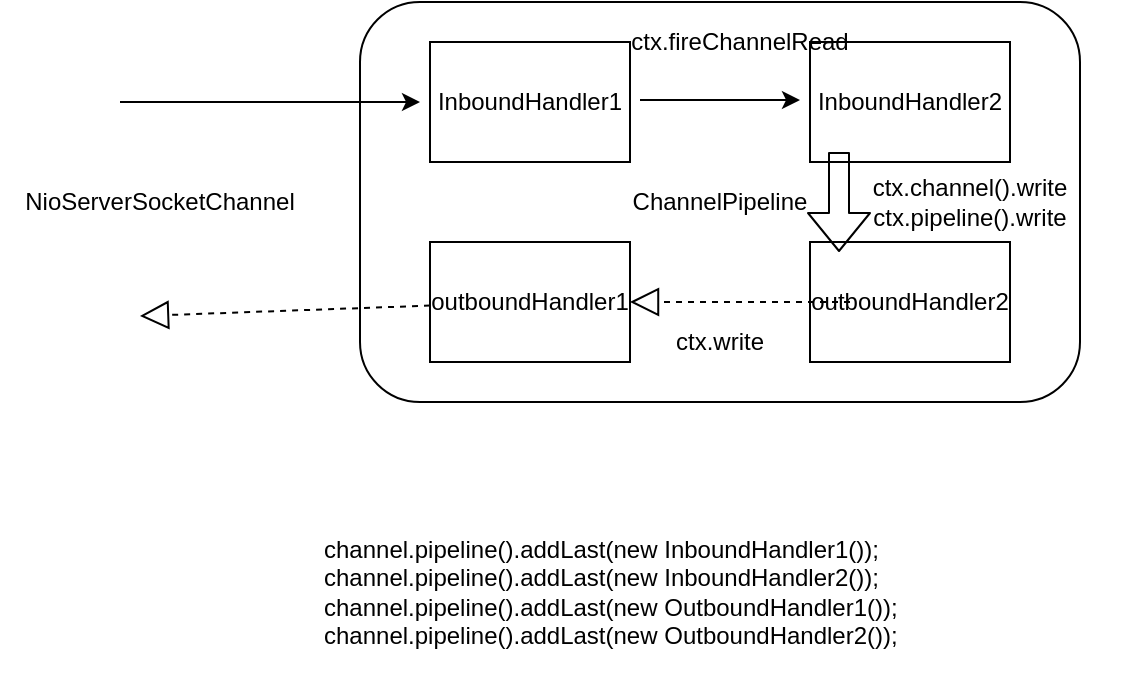 <mxfile version="10.6.1" type="github"><diagram id="fBD2aqZg8Hcns5TgKAdZ" name="第 1 页"><mxGraphModel dx="840" dy="484" grid="1" gridSize="10" guides="1" tooltips="1" connect="1" arrows="1" fold="1" page="1" pageScale="1" pageWidth="827" pageHeight="1169" math="0" shadow="0"><root><mxCell id="0"/><mxCell id="1" parent="0"/><mxCell id="MoPjPCtbB1hGpL0K7FEd-1" value="ChannelPipeline" style="rounded=1;whiteSpace=wrap;html=1;" parent="1" vertex="1"><mxGeometry x="270" y="120" width="360" height="200" as="geometry"/></mxCell><mxCell id="MoPjPCtbB1hGpL0K7FEd-2" value="NioServerSocketChannel" style="text;html=1;strokeColor=none;fillColor=none;align=center;verticalAlign=middle;whiteSpace=wrap;rounded=0;" parent="1" vertex="1"><mxGeometry x="90" y="210" width="160" height="20" as="geometry"/></mxCell><mxCell id="MoPjPCtbB1hGpL0K7FEd-3" value="InboundHandler1" style="rounded=0;whiteSpace=wrap;html=1;" parent="1" vertex="1"><mxGeometry x="305" y="140" width="100" height="60" as="geometry"/></mxCell><mxCell id="MoPjPCtbB1hGpL0K7FEd-4" value="InboundHandler2" style="rounded=0;whiteSpace=wrap;html=1;" parent="1" vertex="1"><mxGeometry x="495" y="140" width="100" height="60" as="geometry"/></mxCell><mxCell id="MoPjPCtbB1hGpL0K7FEd-5" value="outboundHandler1" style="rounded=0;whiteSpace=wrap;html=1;" parent="1" vertex="1"><mxGeometry x="305" y="240" width="100" height="60" as="geometry"/></mxCell><mxCell id="MoPjPCtbB1hGpL0K7FEd-6" value="outboundHandler2" style="rounded=0;whiteSpace=wrap;html=1;" parent="1" vertex="1"><mxGeometry x="495" y="240" width="100" height="60" as="geometry"/></mxCell><mxCell id="MoPjPCtbB1hGpL0K7FEd-7" value="" style="endArrow=classic;html=1;" parent="1" edge="1"><mxGeometry width="50" height="50" relative="1" as="geometry"><mxPoint x="150" y="170" as="sourcePoint"/><mxPoint x="300" y="170" as="targetPoint"/></mxGeometry></mxCell><mxCell id="MoPjPCtbB1hGpL0K7FEd-8" value="" style="endArrow=classic;html=1;" parent="1" edge="1"><mxGeometry width="50" height="50" relative="1" as="geometry"><mxPoint x="410" y="169" as="sourcePoint"/><mxPoint x="490" y="169" as="targetPoint"/></mxGeometry></mxCell><mxCell id="MoPjPCtbB1hGpL0K7FEd-9" value="" style="endArrow=block;dashed=1;endFill=0;endSize=12;html=1;" parent="1" source="MoPjPCtbB1hGpL0K7FEd-5" edge="1"><mxGeometry width="160" relative="1" as="geometry"><mxPoint x="90" y="340" as="sourcePoint"/><mxPoint x="160" y="277" as="targetPoint"/></mxGeometry></mxCell><mxCell id="MoPjPCtbB1hGpL0K7FEd-10" value="" style="endArrow=block;dashed=1;endFill=0;endSize=12;html=1;exitX=0;exitY=0.785;exitDx=0;exitDy=0;exitPerimeter=0;" parent="1" edge="1"><mxGeometry width="160" relative="1" as="geometry"><mxPoint x="515" y="270" as="sourcePoint"/><mxPoint x="405" y="270" as="targetPoint"/></mxGeometry></mxCell><mxCell id="MoPjPCtbB1hGpL0K7FEd-14" value="&lt;div&gt;channel.pipeline().addLast(new InboundHandler1());&lt;/div&gt;&lt;div&gt;channel.pipeline().addLast(new InboundHandler2());&lt;/div&gt;&lt;div&gt;channel.pipeline().addLast(new OutboundHandler1());&lt;/div&gt;&lt;div&gt;channel.pipeline().addLast(new OutboundHandler2());&lt;/div&gt;" style="text;html=1;strokeColor=none;fillColor=none;align=left;verticalAlign=middle;whiteSpace=wrap;rounded=0;" parent="1" vertex="1"><mxGeometry x="250" y="370" width="400" height="90" as="geometry"/></mxCell><mxCell id="15sTccEu5oNwHQtBicQs-2" value="ctx.fireChannelRead" style="text;html=1;strokeColor=none;fillColor=none;align=center;verticalAlign=middle;whiteSpace=wrap;rounded=0;" vertex="1" parent="1"><mxGeometry x="390" y="130" width="140" height="20" as="geometry"/></mxCell><mxCell id="15sTccEu5oNwHQtBicQs-3" value="ctx.channel().write&lt;br&gt;ctx.pipeline().write&lt;br&gt;" style="text;html=1;strokeColor=none;fillColor=none;align=center;verticalAlign=middle;whiteSpace=wrap;rounded=0;" vertex="1" parent="1"><mxGeometry x="510" y="210" width="130" height="20" as="geometry"/></mxCell><mxCell id="15sTccEu5oNwHQtBicQs-4" value="" style="shape=flexArrow;endArrow=classic;html=1;" edge="1" parent="1"><mxGeometry width="50" height="50" relative="1" as="geometry"><mxPoint x="509.5" y="195" as="sourcePoint"/><mxPoint x="509.5" y="245" as="targetPoint"/></mxGeometry></mxCell><mxCell id="15sTccEu5oNwHQtBicQs-5" value="ctx.write" style="text;html=1;strokeColor=none;fillColor=none;align=center;verticalAlign=middle;whiteSpace=wrap;rounded=0;" vertex="1" parent="1"><mxGeometry x="420" y="280" width="60" height="20" as="geometry"/></mxCell></root></mxGraphModel></diagram></mxfile>